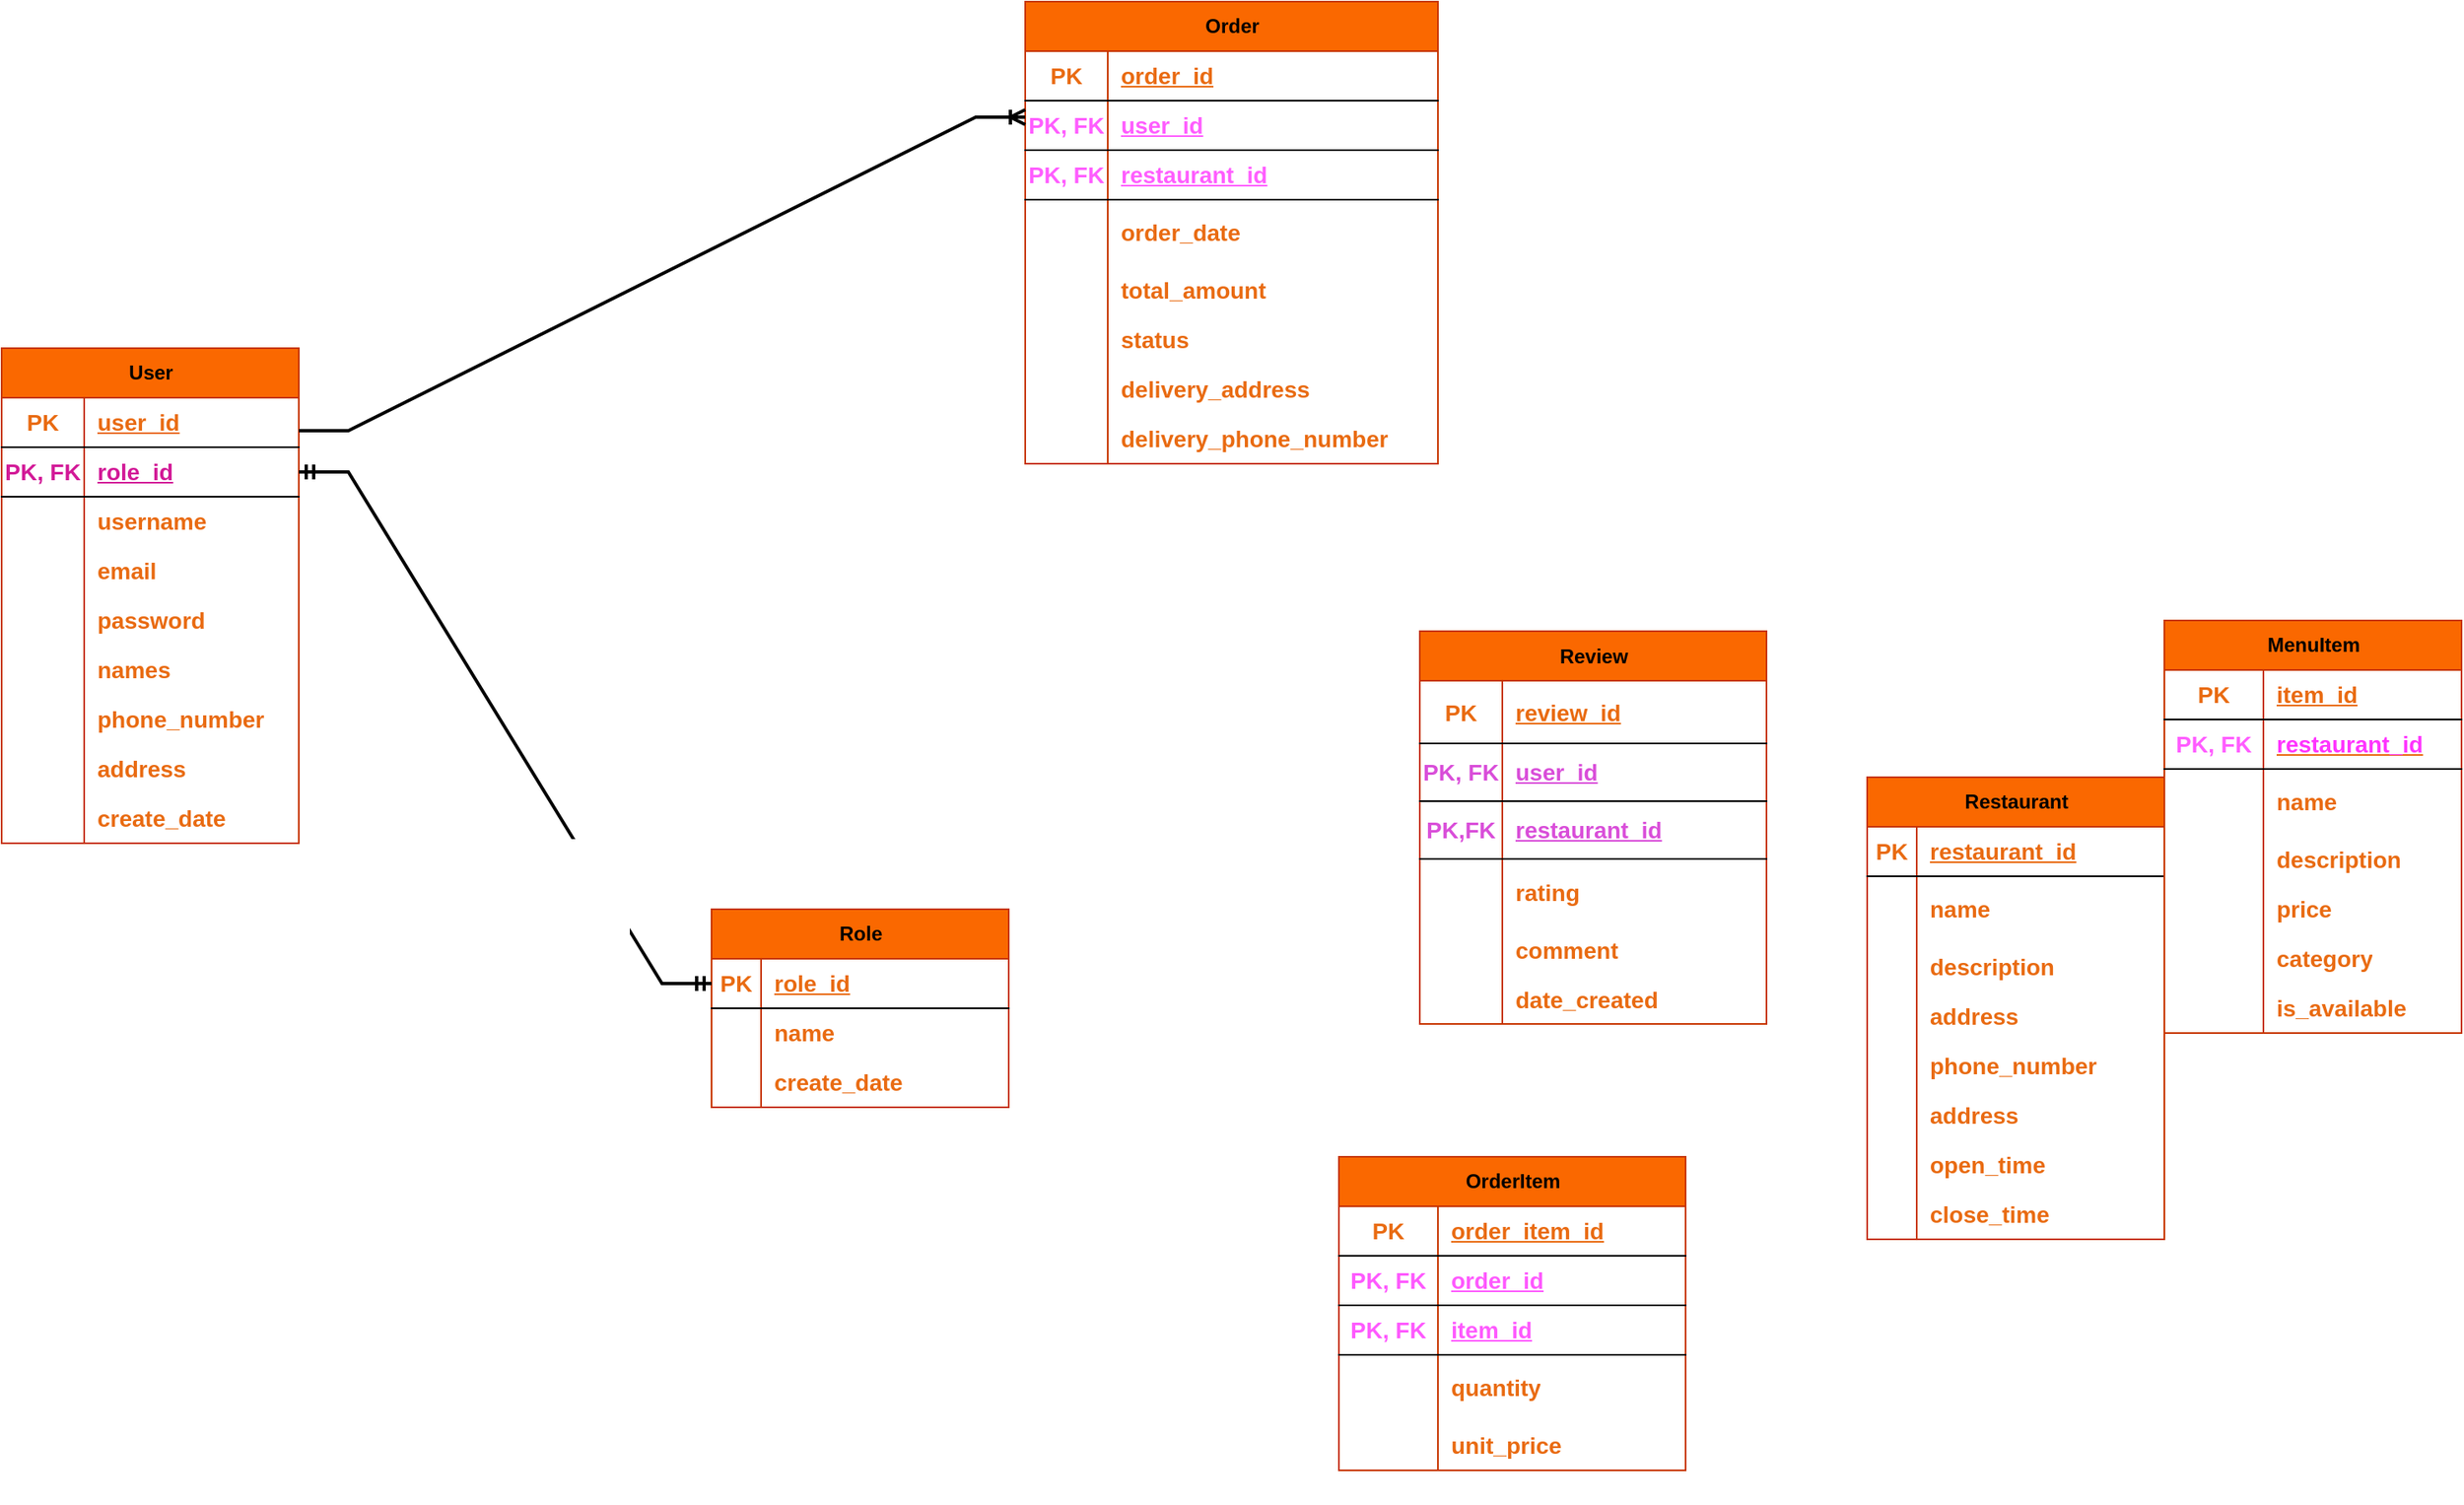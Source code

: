 <mxfile version="24.2.3" type="github">
  <diagram name="Page-1" id="444TVeX7aOI_vazG1xCr">
    <mxGraphModel dx="2049" dy="1054" grid="1" gridSize="10" guides="1" tooltips="1" connect="1" arrows="1" fold="1" page="1" pageScale="1" pageWidth="1654" pageHeight="1169" math="0" shadow="0">
      <root>
        <mxCell id="0" />
        <mxCell id="1" parent="0" />
        <mxCell id="iY4X06cy9i-8JK4xwZam-1" value="User" style="shape=table;startSize=30;container=1;collapsible=1;childLayout=tableLayout;fixedRows=1;rowLines=0;fontStyle=1;align=center;resizeLast=1;html=1;fillColor=#fa6800;strokeColor=#C73500;fontColor=#000000;movable=1;resizable=1;rotatable=1;deletable=1;editable=1;locked=0;connectable=1;" vertex="1" parent="1">
          <mxGeometry x="30" y="290" width="180" height="300" as="geometry">
            <mxRectangle x="70" y="90" width="70" height="30" as="alternateBounds" />
          </mxGeometry>
        </mxCell>
        <mxCell id="iY4X06cy9i-8JK4xwZam-256" value="" style="shape=tableRow;horizontal=0;startSize=0;swimlaneHead=0;swimlaneBody=0;fillColor=none;collapsible=0;dropTarget=0;points=[[0,0.5],[1,0.5]];portConstraint=eastwest;top=0;left=0;right=0;bottom=1;" vertex="1" parent="iY4X06cy9i-8JK4xwZam-1">
          <mxGeometry y="30" width="180" height="30" as="geometry" />
        </mxCell>
        <mxCell id="iY4X06cy9i-8JK4xwZam-257" value="PK" style="shape=partialRectangle;connectable=0;fillColor=none;top=0;left=0;bottom=0;right=0;fontStyle=1;overflow=hidden;whiteSpace=wrap;html=1;fontColor=#e96b12;fontSize=14;" vertex="1" parent="iY4X06cy9i-8JK4xwZam-256">
          <mxGeometry width="50" height="30" as="geometry">
            <mxRectangle width="50" height="30" as="alternateBounds" />
          </mxGeometry>
        </mxCell>
        <mxCell id="iY4X06cy9i-8JK4xwZam-258" value="user_id" style="shape=partialRectangle;connectable=0;fillColor=none;top=0;left=0;bottom=0;right=0;align=left;spacingLeft=6;fontStyle=5;overflow=hidden;whiteSpace=wrap;html=1;fontColor=#e96b12;fontSize=14;" vertex="1" parent="iY4X06cy9i-8JK4xwZam-256">
          <mxGeometry x="50" width="130" height="30" as="geometry">
            <mxRectangle width="130" height="30" as="alternateBounds" />
          </mxGeometry>
        </mxCell>
        <mxCell id="iY4X06cy9i-8JK4xwZam-2" value="" style="shape=tableRow;horizontal=0;startSize=0;swimlaneHead=0;swimlaneBody=0;fillColor=none;collapsible=0;dropTarget=0;points=[[0,0.5],[1,0.5]];portConstraint=eastwest;top=0;left=0;right=0;bottom=1;" vertex="1" parent="iY4X06cy9i-8JK4xwZam-1">
          <mxGeometry y="60" width="180" height="30" as="geometry" />
        </mxCell>
        <mxCell id="iY4X06cy9i-8JK4xwZam-3" value="PK, FK" style="shape=partialRectangle;connectable=0;fillColor=none;top=0;left=0;bottom=0;right=0;fontStyle=1;overflow=hidden;whiteSpace=wrap;html=1;fontColor=#d21997;fontSize=14;" vertex="1" parent="iY4X06cy9i-8JK4xwZam-2">
          <mxGeometry width="50" height="30" as="geometry">
            <mxRectangle width="50" height="30" as="alternateBounds" />
          </mxGeometry>
        </mxCell>
        <mxCell id="iY4X06cy9i-8JK4xwZam-4" value="role_id" style="shape=partialRectangle;connectable=0;fillColor=none;top=0;left=0;bottom=0;right=0;align=left;spacingLeft=6;fontStyle=5;overflow=hidden;whiteSpace=wrap;html=1;fontColor=#d21997;fontSize=14;" vertex="1" parent="iY4X06cy9i-8JK4xwZam-2">
          <mxGeometry x="50" width="130" height="30" as="geometry">
            <mxRectangle width="130" height="30" as="alternateBounds" />
          </mxGeometry>
        </mxCell>
        <mxCell id="iY4X06cy9i-8JK4xwZam-5" value="" style="shape=tableRow;horizontal=0;startSize=0;swimlaneHead=0;swimlaneBody=0;fillColor=none;collapsible=0;dropTarget=0;points=[[0,0.5],[1,0.5]];portConstraint=eastwest;top=0;left=0;right=0;bottom=0;" vertex="1" parent="iY4X06cy9i-8JK4xwZam-1">
          <mxGeometry y="90" width="180" height="30" as="geometry" />
        </mxCell>
        <mxCell id="iY4X06cy9i-8JK4xwZam-6" value="" style="shape=partialRectangle;connectable=0;fillColor=none;top=0;left=0;bottom=0;right=0;editable=1;overflow=hidden;whiteSpace=wrap;html=1;" vertex="1" parent="iY4X06cy9i-8JK4xwZam-5">
          <mxGeometry width="50" height="30" as="geometry">
            <mxRectangle width="50" height="30" as="alternateBounds" />
          </mxGeometry>
        </mxCell>
        <mxCell id="iY4X06cy9i-8JK4xwZam-7" value="username" style="shape=partialRectangle;connectable=0;fillColor=none;top=0;left=0;bottom=0;right=0;align=left;spacingLeft=6;overflow=hidden;whiteSpace=wrap;html=1;fontStyle=1;fontColor=#e96b12;fontSize=14;" vertex="1" parent="iY4X06cy9i-8JK4xwZam-5">
          <mxGeometry x="50" width="130" height="30" as="geometry">
            <mxRectangle width="130" height="30" as="alternateBounds" />
          </mxGeometry>
        </mxCell>
        <mxCell id="iY4X06cy9i-8JK4xwZam-8" value="" style="shape=tableRow;horizontal=0;startSize=0;swimlaneHead=0;swimlaneBody=0;fillColor=none;collapsible=0;dropTarget=0;points=[[0,0.5],[1,0.5]];portConstraint=eastwest;top=0;left=0;right=0;bottom=0;" vertex="1" parent="iY4X06cy9i-8JK4xwZam-1">
          <mxGeometry y="120" width="180" height="30" as="geometry" />
        </mxCell>
        <mxCell id="iY4X06cy9i-8JK4xwZam-9" value="" style="shape=partialRectangle;connectable=0;fillColor=none;top=0;left=0;bottom=0;right=0;editable=1;overflow=hidden;whiteSpace=wrap;html=1;" vertex="1" parent="iY4X06cy9i-8JK4xwZam-8">
          <mxGeometry width="50" height="30" as="geometry">
            <mxRectangle width="50" height="30" as="alternateBounds" />
          </mxGeometry>
        </mxCell>
        <mxCell id="iY4X06cy9i-8JK4xwZam-10" value="email" style="shape=partialRectangle;connectable=0;fillColor=none;top=0;left=0;bottom=0;right=0;align=left;spacingLeft=6;overflow=hidden;whiteSpace=wrap;html=1;fontStyle=1;fontColor=#e96b12;fontSize=14;" vertex="1" parent="iY4X06cy9i-8JK4xwZam-8">
          <mxGeometry x="50" width="130" height="30" as="geometry">
            <mxRectangle width="130" height="30" as="alternateBounds" />
          </mxGeometry>
        </mxCell>
        <mxCell id="iY4X06cy9i-8JK4xwZam-14" value="" style="shape=tableRow;horizontal=0;startSize=0;swimlaneHead=0;swimlaneBody=0;fillColor=none;collapsible=0;dropTarget=0;points=[[0,0.5],[1,0.5]];portConstraint=eastwest;top=0;left=0;right=0;bottom=0;" vertex="1" parent="iY4X06cy9i-8JK4xwZam-1">
          <mxGeometry y="150" width="180" height="30" as="geometry" />
        </mxCell>
        <mxCell id="iY4X06cy9i-8JK4xwZam-15" value="" style="shape=partialRectangle;connectable=0;fillColor=none;top=0;left=0;bottom=0;right=0;editable=1;overflow=hidden;whiteSpace=wrap;html=1;" vertex="1" parent="iY4X06cy9i-8JK4xwZam-14">
          <mxGeometry width="50" height="30" as="geometry">
            <mxRectangle width="50" height="30" as="alternateBounds" />
          </mxGeometry>
        </mxCell>
        <mxCell id="iY4X06cy9i-8JK4xwZam-16" value="password" style="shape=partialRectangle;connectable=0;fillColor=none;top=0;left=0;bottom=0;right=0;align=left;spacingLeft=6;overflow=hidden;whiteSpace=wrap;html=1;fontStyle=1;fontColor=#e96b12;fontSize=14;" vertex="1" parent="iY4X06cy9i-8JK4xwZam-14">
          <mxGeometry x="50" width="130" height="30" as="geometry">
            <mxRectangle width="130" height="30" as="alternateBounds" />
          </mxGeometry>
        </mxCell>
        <mxCell id="iY4X06cy9i-8JK4xwZam-17" value="" style="shape=tableRow;horizontal=0;startSize=0;swimlaneHead=0;swimlaneBody=0;fillColor=none;collapsible=0;dropTarget=0;points=[[0,0.5],[1,0.5]];portConstraint=eastwest;top=0;left=0;right=0;bottom=0;" vertex="1" parent="iY4X06cy9i-8JK4xwZam-1">
          <mxGeometry y="180" width="180" height="30" as="geometry" />
        </mxCell>
        <mxCell id="iY4X06cy9i-8JK4xwZam-18" value="" style="shape=partialRectangle;connectable=0;fillColor=none;top=0;left=0;bottom=0;right=0;editable=1;overflow=hidden;whiteSpace=wrap;html=1;" vertex="1" parent="iY4X06cy9i-8JK4xwZam-17">
          <mxGeometry width="50" height="30" as="geometry">
            <mxRectangle width="50" height="30" as="alternateBounds" />
          </mxGeometry>
        </mxCell>
        <mxCell id="iY4X06cy9i-8JK4xwZam-19" value="names" style="shape=partialRectangle;connectable=0;fillColor=none;top=0;left=0;bottom=0;right=0;align=left;spacingLeft=6;overflow=hidden;whiteSpace=wrap;html=1;fontStyle=1;fontColor=#e96b12;fontSize=14;" vertex="1" parent="iY4X06cy9i-8JK4xwZam-17">
          <mxGeometry x="50" width="130" height="30" as="geometry">
            <mxRectangle width="130" height="30" as="alternateBounds" />
          </mxGeometry>
        </mxCell>
        <mxCell id="iY4X06cy9i-8JK4xwZam-20" value="" style="shape=tableRow;horizontal=0;startSize=0;swimlaneHead=0;swimlaneBody=0;fillColor=none;collapsible=0;dropTarget=0;points=[[0,0.5],[1,0.5]];portConstraint=eastwest;top=0;left=0;right=0;bottom=0;" vertex="1" parent="iY4X06cy9i-8JK4xwZam-1">
          <mxGeometry y="210" width="180" height="30" as="geometry" />
        </mxCell>
        <mxCell id="iY4X06cy9i-8JK4xwZam-21" value="" style="shape=partialRectangle;connectable=0;fillColor=none;top=0;left=0;bottom=0;right=0;editable=1;overflow=hidden;whiteSpace=wrap;html=1;" vertex="1" parent="iY4X06cy9i-8JK4xwZam-20">
          <mxGeometry width="50" height="30" as="geometry">
            <mxRectangle width="50" height="30" as="alternateBounds" />
          </mxGeometry>
        </mxCell>
        <mxCell id="iY4X06cy9i-8JK4xwZam-22" value="phone_number" style="shape=partialRectangle;connectable=0;fillColor=none;top=0;left=0;bottom=0;right=0;align=left;spacingLeft=6;overflow=hidden;whiteSpace=wrap;html=1;fontStyle=1;fontColor=#e96b12;fontSize=14;" vertex="1" parent="iY4X06cy9i-8JK4xwZam-20">
          <mxGeometry x="50" width="130" height="30" as="geometry">
            <mxRectangle width="130" height="30" as="alternateBounds" />
          </mxGeometry>
        </mxCell>
        <mxCell id="iY4X06cy9i-8JK4xwZam-11" value="" style="shape=tableRow;horizontal=0;startSize=0;swimlaneHead=0;swimlaneBody=0;fillColor=none;collapsible=0;dropTarget=0;points=[[0,0.5],[1,0.5]];portConstraint=eastwest;top=0;left=0;right=0;bottom=0;" vertex="1" parent="iY4X06cy9i-8JK4xwZam-1">
          <mxGeometry y="240" width="180" height="30" as="geometry" />
        </mxCell>
        <mxCell id="iY4X06cy9i-8JK4xwZam-12" value="" style="shape=partialRectangle;connectable=0;fillColor=none;top=0;left=0;bottom=0;right=0;editable=1;overflow=hidden;whiteSpace=wrap;html=1;" vertex="1" parent="iY4X06cy9i-8JK4xwZam-11">
          <mxGeometry width="50" height="30" as="geometry">
            <mxRectangle width="50" height="30" as="alternateBounds" />
          </mxGeometry>
        </mxCell>
        <mxCell id="iY4X06cy9i-8JK4xwZam-13" value="address" style="shape=partialRectangle;connectable=0;fillColor=none;top=0;left=0;bottom=0;right=0;align=left;spacingLeft=6;overflow=hidden;whiteSpace=wrap;html=1;fontStyle=1;fontColor=#e96b12;fontSize=14;" vertex="1" parent="iY4X06cy9i-8JK4xwZam-11">
          <mxGeometry x="50" width="130" height="30" as="geometry">
            <mxRectangle width="130" height="30" as="alternateBounds" />
          </mxGeometry>
        </mxCell>
        <mxCell id="iY4X06cy9i-8JK4xwZam-191" value="" style="shape=tableRow;horizontal=0;startSize=0;swimlaneHead=0;swimlaneBody=0;fillColor=none;collapsible=0;dropTarget=0;points=[[0,0.5],[1,0.5]];portConstraint=eastwest;top=0;left=0;right=0;bottom=0;" vertex="1" parent="iY4X06cy9i-8JK4xwZam-1">
          <mxGeometry y="270" width="180" height="30" as="geometry" />
        </mxCell>
        <mxCell id="iY4X06cy9i-8JK4xwZam-192" value="" style="shape=partialRectangle;connectable=0;fillColor=none;top=0;left=0;bottom=0;right=0;editable=1;overflow=hidden;whiteSpace=wrap;html=1;" vertex="1" parent="iY4X06cy9i-8JK4xwZam-191">
          <mxGeometry width="50" height="30" as="geometry">
            <mxRectangle width="50" height="30" as="alternateBounds" />
          </mxGeometry>
        </mxCell>
        <mxCell id="iY4X06cy9i-8JK4xwZam-193" value="create_date" style="shape=partialRectangle;connectable=0;fillColor=none;top=0;left=0;bottom=0;right=0;align=left;spacingLeft=6;overflow=hidden;whiteSpace=wrap;html=1;fontStyle=1;fontColor=#e96b12;fontSize=14;" vertex="1" parent="iY4X06cy9i-8JK4xwZam-191">
          <mxGeometry x="50" width="130" height="30" as="geometry">
            <mxRectangle width="130" height="30" as="alternateBounds" />
          </mxGeometry>
        </mxCell>
        <mxCell id="iY4X06cy9i-8JK4xwZam-26" value="Restaurant" style="shape=table;startSize=30;container=1;collapsible=1;childLayout=tableLayout;fixedRows=1;rowLines=0;fontStyle=1;align=center;resizeLast=1;html=1;fillColor=#fa6800;strokeColor=#C73500;fontColor=#000000;" vertex="1" parent="1">
          <mxGeometry x="1160" y="550" width="180" height="280" as="geometry">
            <mxRectangle x="70" y="90" width="70" height="30" as="alternateBounds" />
          </mxGeometry>
        </mxCell>
        <mxCell id="iY4X06cy9i-8JK4xwZam-27" value="" style="shape=tableRow;horizontal=0;startSize=0;swimlaneHead=0;swimlaneBody=0;fillColor=none;collapsible=0;dropTarget=0;points=[[0,0.5],[1,0.5]];portConstraint=eastwest;top=0;left=0;right=0;bottom=1;" vertex="1" parent="iY4X06cy9i-8JK4xwZam-26">
          <mxGeometry y="30" width="180" height="30" as="geometry" />
        </mxCell>
        <mxCell id="iY4X06cy9i-8JK4xwZam-28" value="PK" style="shape=partialRectangle;connectable=0;fillColor=none;top=0;left=0;bottom=0;right=0;fontStyle=1;overflow=hidden;whiteSpace=wrap;html=1;fontColor=#e96b12;fontSize=14;" vertex="1" parent="iY4X06cy9i-8JK4xwZam-27">
          <mxGeometry width="30" height="30" as="geometry">
            <mxRectangle width="30" height="30" as="alternateBounds" />
          </mxGeometry>
        </mxCell>
        <mxCell id="iY4X06cy9i-8JK4xwZam-29" value="restaurant_id" style="shape=partialRectangle;connectable=0;fillColor=none;top=0;left=0;bottom=0;right=0;align=left;spacingLeft=6;fontStyle=5;overflow=hidden;whiteSpace=wrap;html=1;fontColor=#e96b12;fontSize=14;" vertex="1" parent="iY4X06cy9i-8JK4xwZam-27">
          <mxGeometry x="30" width="150" height="30" as="geometry">
            <mxRectangle width="150" height="30" as="alternateBounds" />
          </mxGeometry>
        </mxCell>
        <mxCell id="iY4X06cy9i-8JK4xwZam-30" value="" style="shape=tableRow;horizontal=0;startSize=0;swimlaneHead=0;swimlaneBody=0;fillColor=none;collapsible=0;dropTarget=0;points=[[0,0.5],[1,0.5]];portConstraint=eastwest;top=0;left=0;right=0;bottom=0;" vertex="1" parent="iY4X06cy9i-8JK4xwZam-26">
          <mxGeometry y="60" width="180" height="40" as="geometry" />
        </mxCell>
        <mxCell id="iY4X06cy9i-8JK4xwZam-31" value="" style="shape=partialRectangle;connectable=0;fillColor=none;top=0;left=0;bottom=0;right=0;editable=1;overflow=hidden;whiteSpace=wrap;html=1;" vertex="1" parent="iY4X06cy9i-8JK4xwZam-30">
          <mxGeometry width="30" height="40" as="geometry">
            <mxRectangle width="30" height="40" as="alternateBounds" />
          </mxGeometry>
        </mxCell>
        <mxCell id="iY4X06cy9i-8JK4xwZam-32" value="name" style="shape=partialRectangle;connectable=0;fillColor=none;top=0;left=0;bottom=0;right=0;align=left;spacingLeft=6;overflow=hidden;whiteSpace=wrap;html=1;fontStyle=1;fontColor=#e96b12;fontSize=14;" vertex="1" parent="iY4X06cy9i-8JK4xwZam-30">
          <mxGeometry x="30" width="150" height="40" as="geometry">
            <mxRectangle width="150" height="40" as="alternateBounds" />
          </mxGeometry>
        </mxCell>
        <mxCell id="iY4X06cy9i-8JK4xwZam-33" value="" style="shape=tableRow;horizontal=0;startSize=0;swimlaneHead=0;swimlaneBody=0;fillColor=none;collapsible=0;dropTarget=0;points=[[0,0.5],[1,0.5]];portConstraint=eastwest;top=0;left=0;right=0;bottom=0;" vertex="1" parent="iY4X06cy9i-8JK4xwZam-26">
          <mxGeometry y="100" width="180" height="30" as="geometry" />
        </mxCell>
        <mxCell id="iY4X06cy9i-8JK4xwZam-34" value="" style="shape=partialRectangle;connectable=0;fillColor=none;top=0;left=0;bottom=0;right=0;editable=1;overflow=hidden;whiteSpace=wrap;html=1;" vertex="1" parent="iY4X06cy9i-8JK4xwZam-33">
          <mxGeometry width="30" height="30" as="geometry">
            <mxRectangle width="30" height="30" as="alternateBounds" />
          </mxGeometry>
        </mxCell>
        <mxCell id="iY4X06cy9i-8JK4xwZam-35" value="description" style="shape=partialRectangle;connectable=0;fillColor=none;top=0;left=0;bottom=0;right=0;align=left;spacingLeft=6;overflow=hidden;whiteSpace=wrap;html=1;fontStyle=1;fontColor=#e96b12;fontSize=14;" vertex="1" parent="iY4X06cy9i-8JK4xwZam-33">
          <mxGeometry x="30" width="150" height="30" as="geometry">
            <mxRectangle width="150" height="30" as="alternateBounds" />
          </mxGeometry>
        </mxCell>
        <mxCell id="iY4X06cy9i-8JK4xwZam-36" value="" style="shape=tableRow;horizontal=0;startSize=0;swimlaneHead=0;swimlaneBody=0;fillColor=none;collapsible=0;dropTarget=0;points=[[0,0.5],[1,0.5]];portConstraint=eastwest;top=0;left=0;right=0;bottom=0;" vertex="1" parent="iY4X06cy9i-8JK4xwZam-26">
          <mxGeometry y="130" width="180" height="30" as="geometry" />
        </mxCell>
        <mxCell id="iY4X06cy9i-8JK4xwZam-37" value="" style="shape=partialRectangle;connectable=0;fillColor=none;top=0;left=0;bottom=0;right=0;editable=1;overflow=hidden;whiteSpace=wrap;html=1;" vertex="1" parent="iY4X06cy9i-8JK4xwZam-36">
          <mxGeometry width="30" height="30" as="geometry">
            <mxRectangle width="30" height="30" as="alternateBounds" />
          </mxGeometry>
        </mxCell>
        <mxCell id="iY4X06cy9i-8JK4xwZam-38" value="address" style="shape=partialRectangle;connectable=0;fillColor=none;top=0;left=0;bottom=0;right=0;align=left;spacingLeft=6;overflow=hidden;whiteSpace=wrap;html=1;fontStyle=1;fontColor=#e96b12;fontSize=14;" vertex="1" parent="iY4X06cy9i-8JK4xwZam-36">
          <mxGeometry x="30" width="150" height="30" as="geometry">
            <mxRectangle width="150" height="30" as="alternateBounds" />
          </mxGeometry>
        </mxCell>
        <mxCell id="iY4X06cy9i-8JK4xwZam-42" value="" style="shape=tableRow;horizontal=0;startSize=0;swimlaneHead=0;swimlaneBody=0;fillColor=none;collapsible=0;dropTarget=0;points=[[0,0.5],[1,0.5]];portConstraint=eastwest;top=0;left=0;right=0;bottom=0;" vertex="1" parent="iY4X06cy9i-8JK4xwZam-26">
          <mxGeometry y="160" width="180" height="30" as="geometry" />
        </mxCell>
        <mxCell id="iY4X06cy9i-8JK4xwZam-43" value="" style="shape=partialRectangle;connectable=0;fillColor=none;top=0;left=0;bottom=0;right=0;editable=1;overflow=hidden;whiteSpace=wrap;html=1;" vertex="1" parent="iY4X06cy9i-8JK4xwZam-42">
          <mxGeometry width="30" height="30" as="geometry">
            <mxRectangle width="30" height="30" as="alternateBounds" />
          </mxGeometry>
        </mxCell>
        <mxCell id="iY4X06cy9i-8JK4xwZam-44" value="phone_number" style="shape=partialRectangle;connectable=0;fillColor=none;top=0;left=0;bottom=0;right=0;align=left;spacingLeft=6;overflow=hidden;whiteSpace=wrap;html=1;fontStyle=1;fontColor=#e96b12;fontSize=14;" vertex="1" parent="iY4X06cy9i-8JK4xwZam-42">
          <mxGeometry x="30" width="150" height="30" as="geometry">
            <mxRectangle width="150" height="30" as="alternateBounds" />
          </mxGeometry>
        </mxCell>
        <mxCell id="iY4X06cy9i-8JK4xwZam-45" value="" style="shape=tableRow;horizontal=0;startSize=0;swimlaneHead=0;swimlaneBody=0;fillColor=none;collapsible=0;dropTarget=0;points=[[0,0.5],[1,0.5]];portConstraint=eastwest;top=0;left=0;right=0;bottom=0;" vertex="1" parent="iY4X06cy9i-8JK4xwZam-26">
          <mxGeometry y="190" width="180" height="30" as="geometry" />
        </mxCell>
        <mxCell id="iY4X06cy9i-8JK4xwZam-46" value="" style="shape=partialRectangle;connectable=0;fillColor=none;top=0;left=0;bottom=0;right=0;editable=1;overflow=hidden;whiteSpace=wrap;html=1;" vertex="1" parent="iY4X06cy9i-8JK4xwZam-45">
          <mxGeometry width="30" height="30" as="geometry">
            <mxRectangle width="30" height="30" as="alternateBounds" />
          </mxGeometry>
        </mxCell>
        <mxCell id="iY4X06cy9i-8JK4xwZam-47" value="address" style="shape=partialRectangle;connectable=0;fillColor=none;top=0;left=0;bottom=0;right=0;align=left;spacingLeft=6;overflow=hidden;whiteSpace=wrap;html=1;fontStyle=1;fontColor=#e96b12;fontSize=14;" vertex="1" parent="iY4X06cy9i-8JK4xwZam-45">
          <mxGeometry x="30" width="150" height="30" as="geometry">
            <mxRectangle width="150" height="30" as="alternateBounds" />
          </mxGeometry>
        </mxCell>
        <mxCell id="iY4X06cy9i-8JK4xwZam-48" value="" style="shape=tableRow;horizontal=0;startSize=0;swimlaneHead=0;swimlaneBody=0;fillColor=none;collapsible=0;dropTarget=0;points=[[0,0.5],[1,0.5]];portConstraint=eastwest;top=0;left=0;right=0;bottom=0;" vertex="1" parent="iY4X06cy9i-8JK4xwZam-26">
          <mxGeometry y="220" width="180" height="30" as="geometry" />
        </mxCell>
        <mxCell id="iY4X06cy9i-8JK4xwZam-49" value="" style="shape=partialRectangle;connectable=0;fillColor=none;top=0;left=0;bottom=0;right=0;editable=1;overflow=hidden;whiteSpace=wrap;html=1;" vertex="1" parent="iY4X06cy9i-8JK4xwZam-48">
          <mxGeometry width="30" height="30" as="geometry">
            <mxRectangle width="30" height="30" as="alternateBounds" />
          </mxGeometry>
        </mxCell>
        <mxCell id="iY4X06cy9i-8JK4xwZam-50" value="open_time" style="shape=partialRectangle;connectable=0;fillColor=none;top=0;left=0;bottom=0;right=0;align=left;spacingLeft=6;overflow=hidden;whiteSpace=wrap;html=1;fontStyle=1;fontColor=#e96b12;fontSize=14;" vertex="1" parent="iY4X06cy9i-8JK4xwZam-48">
          <mxGeometry x="30" width="150" height="30" as="geometry">
            <mxRectangle width="150" height="30" as="alternateBounds" />
          </mxGeometry>
        </mxCell>
        <mxCell id="iY4X06cy9i-8JK4xwZam-51" value="" style="shape=tableRow;horizontal=0;startSize=0;swimlaneHead=0;swimlaneBody=0;fillColor=none;collapsible=0;dropTarget=0;points=[[0,0.5],[1,0.5]];portConstraint=eastwest;top=0;left=0;right=0;bottom=0;" vertex="1" parent="iY4X06cy9i-8JK4xwZam-26">
          <mxGeometry y="250" width="180" height="30" as="geometry" />
        </mxCell>
        <mxCell id="iY4X06cy9i-8JK4xwZam-52" value="" style="shape=partialRectangle;connectable=0;fillColor=none;top=0;left=0;bottom=0;right=0;editable=1;overflow=hidden;whiteSpace=wrap;html=1;" vertex="1" parent="iY4X06cy9i-8JK4xwZam-51">
          <mxGeometry width="30" height="30" as="geometry">
            <mxRectangle width="30" height="30" as="alternateBounds" />
          </mxGeometry>
        </mxCell>
        <mxCell id="iY4X06cy9i-8JK4xwZam-53" value="close_time" style="shape=partialRectangle;connectable=0;fillColor=none;top=0;left=0;bottom=0;right=0;align=left;spacingLeft=6;overflow=hidden;whiteSpace=wrap;html=1;fontStyle=1;fontColor=#e96b12;fontSize=14;" vertex="1" parent="iY4X06cy9i-8JK4xwZam-51">
          <mxGeometry x="30" width="150" height="30" as="geometry">
            <mxRectangle width="150" height="30" as="alternateBounds" />
          </mxGeometry>
        </mxCell>
        <mxCell id="iY4X06cy9i-8JK4xwZam-143" value="" style="group" vertex="1" connectable="0" parent="1">
          <mxGeometry x="1340" y="455" width="180" height="260" as="geometry" />
        </mxCell>
        <mxCell id="iY4X06cy9i-8JK4xwZam-54" value="MenuItem" style="shape=table;startSize=30;container=1;collapsible=1;childLayout=tableLayout;fixedRows=1;rowLines=0;fontStyle=1;align=center;resizeLast=1;html=1;fillColor=#fa6800;strokeColor=#C73500;fontColor=#000000;" vertex="1" parent="iY4X06cy9i-8JK4xwZam-143">
          <mxGeometry width="180" height="250" as="geometry">
            <mxRectangle x="70" y="90" width="70" height="30" as="alternateBounds" />
          </mxGeometry>
        </mxCell>
        <mxCell id="iY4X06cy9i-8JK4xwZam-253" value="" style="shape=tableRow;horizontal=0;startSize=0;swimlaneHead=0;swimlaneBody=0;fillColor=none;collapsible=0;dropTarget=0;points=[[0,0.5],[1,0.5]];portConstraint=eastwest;top=0;left=0;right=0;bottom=1;" vertex="1" parent="iY4X06cy9i-8JK4xwZam-54">
          <mxGeometry y="30" width="180" height="30" as="geometry" />
        </mxCell>
        <mxCell id="iY4X06cy9i-8JK4xwZam-254" value="PK" style="shape=partialRectangle;connectable=0;fillColor=none;top=0;left=0;bottom=0;right=0;fontStyle=1;overflow=hidden;whiteSpace=wrap;html=1;fontSize=14;fontColor=#e96b12;" vertex="1" parent="iY4X06cy9i-8JK4xwZam-253">
          <mxGeometry width="60" height="30" as="geometry">
            <mxRectangle width="60" height="30" as="alternateBounds" />
          </mxGeometry>
        </mxCell>
        <mxCell id="iY4X06cy9i-8JK4xwZam-255" value="item_id" style="shape=partialRectangle;connectable=0;fillColor=none;top=0;left=0;bottom=0;right=0;align=left;spacingLeft=6;fontStyle=5;overflow=hidden;whiteSpace=wrap;html=1;fontSize=14;fontColor=#e96b12;" vertex="1" parent="iY4X06cy9i-8JK4xwZam-253">
          <mxGeometry x="60" width="120" height="30" as="geometry">
            <mxRectangle width="120" height="30" as="alternateBounds" />
          </mxGeometry>
        </mxCell>
        <mxCell id="iY4X06cy9i-8JK4xwZam-55" value="" style="shape=tableRow;horizontal=0;startSize=0;swimlaneHead=0;swimlaneBody=0;fillColor=none;collapsible=0;dropTarget=0;points=[[0,0.5],[1,0.5]];portConstraint=eastwest;top=0;left=0;right=0;bottom=1;" vertex="1" parent="iY4X06cy9i-8JK4xwZam-54">
          <mxGeometry y="60" width="180" height="30" as="geometry" />
        </mxCell>
        <mxCell id="iY4X06cy9i-8JK4xwZam-56" value="PK, FK" style="shape=partialRectangle;connectable=0;fillColor=none;top=0;left=0;bottom=0;right=0;fontStyle=1;overflow=hidden;whiteSpace=wrap;html=1;fontSize=14;fontColor=#ff5dff;" vertex="1" parent="iY4X06cy9i-8JK4xwZam-55">
          <mxGeometry width="60" height="30" as="geometry">
            <mxRectangle width="60" height="30" as="alternateBounds" />
          </mxGeometry>
        </mxCell>
        <mxCell id="iY4X06cy9i-8JK4xwZam-57" value="&lt;span style=&quot;color: rgb(255, 51, 255);&quot;&gt;restaurant_id&lt;/span&gt;" style="shape=partialRectangle;connectable=0;fillColor=none;top=0;left=0;bottom=0;right=0;align=left;spacingLeft=6;fontStyle=5;overflow=hidden;whiteSpace=wrap;html=1;fontSize=14;fontColor=#e96b12;" vertex="1" parent="iY4X06cy9i-8JK4xwZam-55">
          <mxGeometry x="60" width="120" height="30" as="geometry">
            <mxRectangle width="120" height="30" as="alternateBounds" />
          </mxGeometry>
        </mxCell>
        <mxCell id="iY4X06cy9i-8JK4xwZam-58" value="" style="shape=tableRow;horizontal=0;startSize=0;swimlaneHead=0;swimlaneBody=0;fillColor=none;collapsible=0;dropTarget=0;points=[[0,0.5],[1,0.5]];portConstraint=eastwest;top=0;left=0;right=0;bottom=0;" vertex="1" parent="iY4X06cy9i-8JK4xwZam-54">
          <mxGeometry y="90" width="180" height="40" as="geometry" />
        </mxCell>
        <mxCell id="iY4X06cy9i-8JK4xwZam-59" value="" style="shape=partialRectangle;connectable=0;fillColor=none;top=0;left=0;bottom=0;right=0;editable=1;overflow=hidden;whiteSpace=wrap;html=1;" vertex="1" parent="iY4X06cy9i-8JK4xwZam-58">
          <mxGeometry width="60" height="40" as="geometry">
            <mxRectangle width="60" height="40" as="alternateBounds" />
          </mxGeometry>
        </mxCell>
        <mxCell id="iY4X06cy9i-8JK4xwZam-60" value="name" style="shape=partialRectangle;connectable=0;fillColor=none;top=0;left=0;bottom=0;right=0;align=left;spacingLeft=6;overflow=hidden;whiteSpace=wrap;html=1;fontStyle=1;fontSize=14;fontColor=#e96b12;" vertex="1" parent="iY4X06cy9i-8JK4xwZam-58">
          <mxGeometry x="60" width="120" height="40" as="geometry">
            <mxRectangle width="120" height="40" as="alternateBounds" />
          </mxGeometry>
        </mxCell>
        <mxCell id="iY4X06cy9i-8JK4xwZam-61" value="" style="shape=tableRow;horizontal=0;startSize=0;swimlaneHead=0;swimlaneBody=0;fillColor=none;collapsible=0;dropTarget=0;points=[[0,0.5],[1,0.5]];portConstraint=eastwest;top=0;left=0;right=0;bottom=0;" vertex="1" parent="iY4X06cy9i-8JK4xwZam-54">
          <mxGeometry y="130" width="180" height="30" as="geometry" />
        </mxCell>
        <mxCell id="iY4X06cy9i-8JK4xwZam-62" value="" style="shape=partialRectangle;connectable=0;fillColor=none;top=0;left=0;bottom=0;right=0;editable=1;overflow=hidden;whiteSpace=wrap;html=1;" vertex="1" parent="iY4X06cy9i-8JK4xwZam-61">
          <mxGeometry width="60" height="30" as="geometry">
            <mxRectangle width="60" height="30" as="alternateBounds" />
          </mxGeometry>
        </mxCell>
        <mxCell id="iY4X06cy9i-8JK4xwZam-63" value="description" style="shape=partialRectangle;connectable=0;fillColor=none;top=0;left=0;bottom=0;right=0;align=left;spacingLeft=6;overflow=hidden;whiteSpace=wrap;html=1;fontStyle=1;fontSize=14;fontColor=#e96b12;" vertex="1" parent="iY4X06cy9i-8JK4xwZam-61">
          <mxGeometry x="60" width="120" height="30" as="geometry">
            <mxRectangle width="120" height="30" as="alternateBounds" />
          </mxGeometry>
        </mxCell>
        <mxCell id="iY4X06cy9i-8JK4xwZam-64" value="" style="shape=tableRow;horizontal=0;startSize=0;swimlaneHead=0;swimlaneBody=0;fillColor=none;collapsible=0;dropTarget=0;points=[[0,0.5],[1,0.5]];portConstraint=eastwest;top=0;left=0;right=0;bottom=0;" vertex="1" parent="iY4X06cy9i-8JK4xwZam-54">
          <mxGeometry y="160" width="180" height="30" as="geometry" />
        </mxCell>
        <mxCell id="iY4X06cy9i-8JK4xwZam-65" value="" style="shape=partialRectangle;connectable=0;fillColor=none;top=0;left=0;bottom=0;right=0;editable=1;overflow=hidden;whiteSpace=wrap;html=1;" vertex="1" parent="iY4X06cy9i-8JK4xwZam-64">
          <mxGeometry width="60" height="30" as="geometry">
            <mxRectangle width="60" height="30" as="alternateBounds" />
          </mxGeometry>
        </mxCell>
        <mxCell id="iY4X06cy9i-8JK4xwZam-66" value="price" style="shape=partialRectangle;connectable=0;fillColor=none;top=0;left=0;bottom=0;right=0;align=left;spacingLeft=6;overflow=hidden;whiteSpace=wrap;html=1;fontStyle=1;fontSize=14;fontColor=#e96b12;" vertex="1" parent="iY4X06cy9i-8JK4xwZam-64">
          <mxGeometry x="60" width="120" height="30" as="geometry">
            <mxRectangle width="120" height="30" as="alternateBounds" />
          </mxGeometry>
        </mxCell>
        <mxCell id="iY4X06cy9i-8JK4xwZam-67" value="" style="shape=tableRow;horizontal=0;startSize=0;swimlaneHead=0;swimlaneBody=0;fillColor=none;collapsible=0;dropTarget=0;points=[[0,0.5],[1,0.5]];portConstraint=eastwest;top=0;left=0;right=0;bottom=0;" vertex="1" parent="iY4X06cy9i-8JK4xwZam-54">
          <mxGeometry y="190" width="180" height="30" as="geometry" />
        </mxCell>
        <mxCell id="iY4X06cy9i-8JK4xwZam-68" value="" style="shape=partialRectangle;connectable=0;fillColor=none;top=0;left=0;bottom=0;right=0;editable=1;overflow=hidden;whiteSpace=wrap;html=1;" vertex="1" parent="iY4X06cy9i-8JK4xwZam-67">
          <mxGeometry width="60" height="30" as="geometry">
            <mxRectangle width="60" height="30" as="alternateBounds" />
          </mxGeometry>
        </mxCell>
        <mxCell id="iY4X06cy9i-8JK4xwZam-69" value="category" style="shape=partialRectangle;connectable=0;fillColor=none;top=0;left=0;bottom=0;right=0;align=left;spacingLeft=6;overflow=hidden;whiteSpace=wrap;html=1;fontStyle=1;fontSize=14;fontColor=#e96b12;" vertex="1" parent="iY4X06cy9i-8JK4xwZam-67">
          <mxGeometry x="60" width="120" height="30" as="geometry">
            <mxRectangle width="120" height="30" as="alternateBounds" />
          </mxGeometry>
        </mxCell>
        <mxCell id="iY4X06cy9i-8JK4xwZam-70" value="" style="shape=tableRow;horizontal=0;startSize=0;swimlaneHead=0;swimlaneBody=0;fillColor=none;collapsible=0;dropTarget=0;points=[[0,0.5],[1,0.5]];portConstraint=eastwest;top=0;left=0;right=0;bottom=0;" vertex="1" parent="iY4X06cy9i-8JK4xwZam-54">
          <mxGeometry y="220" width="180" height="30" as="geometry" />
        </mxCell>
        <mxCell id="iY4X06cy9i-8JK4xwZam-71" value="" style="shape=partialRectangle;connectable=0;fillColor=none;top=0;left=0;bottom=0;right=0;editable=1;overflow=hidden;whiteSpace=wrap;html=1;" vertex="1" parent="iY4X06cy9i-8JK4xwZam-70">
          <mxGeometry width="60" height="30" as="geometry">
            <mxRectangle width="60" height="30" as="alternateBounds" />
          </mxGeometry>
        </mxCell>
        <mxCell id="iY4X06cy9i-8JK4xwZam-72" value="is_available" style="shape=partialRectangle;connectable=0;fillColor=none;top=0;left=0;bottom=0;right=0;align=left;spacingLeft=6;overflow=hidden;whiteSpace=wrap;html=1;fontStyle=1;fontSize=14;fontColor=#e96b12;" vertex="1" parent="iY4X06cy9i-8JK4xwZam-70">
          <mxGeometry x="60" width="120" height="30" as="geometry">
            <mxRectangle width="120" height="30" as="alternateBounds" />
          </mxGeometry>
        </mxCell>
        <mxCell id="iY4X06cy9i-8JK4xwZam-144" value="" style="group" vertex="1" connectable="0" parent="1">
          <mxGeometry x="840" y="780" width="210" height="210" as="geometry" />
        </mxCell>
        <mxCell id="iY4X06cy9i-8JK4xwZam-116" value="OrderItem" style="shape=table;startSize=30;container=1;collapsible=1;childLayout=tableLayout;fixedRows=1;rowLines=0;fontStyle=1;align=center;resizeLast=1;html=1;fillColor=#fa6800;strokeColor=#C73500;fontColor=#000000;" vertex="1" parent="iY4X06cy9i-8JK4xwZam-144">
          <mxGeometry width="210" height="190" as="geometry">
            <mxRectangle x="70" y="90" width="70" height="30" as="alternateBounds" />
          </mxGeometry>
        </mxCell>
        <mxCell id="iY4X06cy9i-8JK4xwZam-241" value="" style="shape=tableRow;horizontal=0;startSize=0;swimlaneHead=0;swimlaneBody=0;fillColor=none;collapsible=0;dropTarget=0;points=[[0,0.5],[1,0.5]];portConstraint=eastwest;top=0;left=0;right=0;bottom=1;" vertex="1" parent="iY4X06cy9i-8JK4xwZam-116">
          <mxGeometry y="30" width="210" height="30" as="geometry" />
        </mxCell>
        <mxCell id="iY4X06cy9i-8JK4xwZam-242" value="PK" style="shape=partialRectangle;connectable=0;fillColor=none;top=0;left=0;bottom=0;right=0;fontStyle=1;overflow=hidden;whiteSpace=wrap;html=1;fontSize=14;fontColor=#e96b12;" vertex="1" parent="iY4X06cy9i-8JK4xwZam-241">
          <mxGeometry width="60" height="30" as="geometry">
            <mxRectangle width="60" height="30" as="alternateBounds" />
          </mxGeometry>
        </mxCell>
        <mxCell id="iY4X06cy9i-8JK4xwZam-243" value="order_item_id" style="shape=partialRectangle;connectable=0;fillColor=none;top=0;left=0;bottom=0;right=0;align=left;spacingLeft=6;fontStyle=5;overflow=hidden;whiteSpace=wrap;html=1;fontSize=14;fontColor=#e96b12;" vertex="1" parent="iY4X06cy9i-8JK4xwZam-241">
          <mxGeometry x="60" width="150" height="30" as="geometry">
            <mxRectangle width="150" height="30" as="alternateBounds" />
          </mxGeometry>
        </mxCell>
        <mxCell id="iY4X06cy9i-8JK4xwZam-244" value="" style="shape=tableRow;horizontal=0;startSize=0;swimlaneHead=0;swimlaneBody=0;fillColor=none;collapsible=0;dropTarget=0;points=[[0,0.5],[1,0.5]];portConstraint=eastwest;top=0;left=0;right=0;bottom=1;" vertex="1" parent="iY4X06cy9i-8JK4xwZam-116">
          <mxGeometry y="60" width="210" height="30" as="geometry" />
        </mxCell>
        <mxCell id="iY4X06cy9i-8JK4xwZam-245" value="PK, FK" style="shape=partialRectangle;connectable=0;fillColor=none;top=0;left=0;bottom=0;right=0;fontStyle=1;overflow=hidden;whiteSpace=wrap;html=1;fontSize=14;fontColor=#fe59fe;" vertex="1" parent="iY4X06cy9i-8JK4xwZam-244">
          <mxGeometry width="60" height="30" as="geometry">
            <mxRectangle width="60" height="30" as="alternateBounds" />
          </mxGeometry>
        </mxCell>
        <mxCell id="iY4X06cy9i-8JK4xwZam-246" value="order_id" style="shape=partialRectangle;connectable=0;fillColor=none;top=0;left=0;bottom=0;right=0;align=left;spacingLeft=6;fontStyle=5;overflow=hidden;whiteSpace=wrap;html=1;fontSize=14;fontColor=#fe59fe;" vertex="1" parent="iY4X06cy9i-8JK4xwZam-244">
          <mxGeometry x="60" width="150" height="30" as="geometry">
            <mxRectangle width="150" height="30" as="alternateBounds" />
          </mxGeometry>
        </mxCell>
        <mxCell id="iY4X06cy9i-8JK4xwZam-117" value="" style="shape=tableRow;horizontal=0;startSize=0;swimlaneHead=0;swimlaneBody=0;fillColor=none;collapsible=0;dropTarget=0;points=[[0,0.5],[1,0.5]];portConstraint=eastwest;top=0;left=0;right=0;bottom=1;" vertex="1" parent="iY4X06cy9i-8JK4xwZam-116">
          <mxGeometry y="90" width="210" height="30" as="geometry" />
        </mxCell>
        <mxCell id="iY4X06cy9i-8JK4xwZam-118" value="PK, FK" style="shape=partialRectangle;connectable=0;fillColor=none;top=0;left=0;bottom=0;right=0;fontStyle=1;overflow=hidden;whiteSpace=wrap;html=1;fontSize=14;fontColor=#fe59fe;" vertex="1" parent="iY4X06cy9i-8JK4xwZam-117">
          <mxGeometry width="60" height="30" as="geometry">
            <mxRectangle width="60" height="30" as="alternateBounds" />
          </mxGeometry>
        </mxCell>
        <mxCell id="iY4X06cy9i-8JK4xwZam-119" value="item_id" style="shape=partialRectangle;connectable=0;fillColor=none;top=0;left=0;bottom=0;right=0;align=left;spacingLeft=6;fontStyle=5;overflow=hidden;whiteSpace=wrap;html=1;fontSize=14;fontColor=#fe59fe;" vertex="1" parent="iY4X06cy9i-8JK4xwZam-117">
          <mxGeometry x="60" width="150" height="30" as="geometry">
            <mxRectangle width="150" height="30" as="alternateBounds" />
          </mxGeometry>
        </mxCell>
        <mxCell id="iY4X06cy9i-8JK4xwZam-126" value="" style="shape=tableRow;horizontal=0;startSize=0;swimlaneHead=0;swimlaneBody=0;fillColor=none;collapsible=0;dropTarget=0;points=[[0,0.5],[1,0.5]];portConstraint=eastwest;top=0;left=0;right=0;bottom=0;" vertex="1" parent="iY4X06cy9i-8JK4xwZam-116">
          <mxGeometry y="120" width="210" height="40" as="geometry" />
        </mxCell>
        <mxCell id="iY4X06cy9i-8JK4xwZam-127" value="" style="shape=partialRectangle;connectable=0;fillColor=none;top=0;left=0;bottom=0;right=0;editable=1;overflow=hidden;whiteSpace=wrap;html=1;" vertex="1" parent="iY4X06cy9i-8JK4xwZam-126">
          <mxGeometry width="60" height="40" as="geometry">
            <mxRectangle width="60" height="40" as="alternateBounds" />
          </mxGeometry>
        </mxCell>
        <mxCell id="iY4X06cy9i-8JK4xwZam-128" value="quantity" style="shape=partialRectangle;connectable=0;fillColor=none;top=0;left=0;bottom=0;right=0;align=left;spacingLeft=6;overflow=hidden;whiteSpace=wrap;html=1;fontStyle=1;fontSize=14;fontColor=#e96b12;" vertex="1" parent="iY4X06cy9i-8JK4xwZam-126">
          <mxGeometry x="60" width="150" height="40" as="geometry">
            <mxRectangle width="150" height="40" as="alternateBounds" />
          </mxGeometry>
        </mxCell>
        <mxCell id="iY4X06cy9i-8JK4xwZam-129" value="" style="shape=tableRow;horizontal=0;startSize=0;swimlaneHead=0;swimlaneBody=0;fillColor=none;collapsible=0;dropTarget=0;points=[[0,0.5],[1,0.5]];portConstraint=eastwest;top=0;left=0;right=0;bottom=0;" vertex="1" parent="iY4X06cy9i-8JK4xwZam-116">
          <mxGeometry y="160" width="210" height="30" as="geometry" />
        </mxCell>
        <mxCell id="iY4X06cy9i-8JK4xwZam-130" value="" style="shape=partialRectangle;connectable=0;fillColor=none;top=0;left=0;bottom=0;right=0;editable=1;overflow=hidden;whiteSpace=wrap;html=1;" vertex="1" parent="iY4X06cy9i-8JK4xwZam-129">
          <mxGeometry width="60" height="30" as="geometry">
            <mxRectangle width="60" height="30" as="alternateBounds" />
          </mxGeometry>
        </mxCell>
        <mxCell id="iY4X06cy9i-8JK4xwZam-131" value="unit_price" style="shape=partialRectangle;connectable=0;fillColor=none;top=0;left=0;bottom=0;right=0;align=left;spacingLeft=6;overflow=hidden;whiteSpace=wrap;html=1;fontStyle=1;fontSize=14;fontColor=#e96b12;" vertex="1" parent="iY4X06cy9i-8JK4xwZam-129">
          <mxGeometry x="60" width="150" height="30" as="geometry">
            <mxRectangle width="150" height="30" as="alternateBounds" />
          </mxGeometry>
        </mxCell>
        <mxCell id="iY4X06cy9i-8JK4xwZam-145" value="" style="group" vertex="1" connectable="0" parent="1">
          <mxGeometry x="650" y="80" width="210" height="300" as="geometry" />
        </mxCell>
        <mxCell id="iY4X06cy9i-8JK4xwZam-86" value="Order" style="shape=table;startSize=30;container=1;collapsible=1;childLayout=tableLayout;fixedRows=1;rowLines=0;fontStyle=1;align=center;resizeLast=1;html=1;fillColor=#fa6800;strokeColor=#C73500;fontColor=#000000;" vertex="1" parent="iY4X06cy9i-8JK4xwZam-145">
          <mxGeometry width="250" height="280" as="geometry">
            <mxRectangle x="70" y="90" width="70" height="30" as="alternateBounds" />
          </mxGeometry>
        </mxCell>
        <mxCell id="iY4X06cy9i-8JK4xwZam-235" value="" style="shape=tableRow;horizontal=0;startSize=0;swimlaneHead=0;swimlaneBody=0;fillColor=none;collapsible=0;dropTarget=0;points=[[0,0.5],[1,0.5]];portConstraint=eastwest;top=0;left=0;right=0;bottom=1;" vertex="1" parent="iY4X06cy9i-8JK4xwZam-86">
          <mxGeometry y="30" width="250" height="30" as="geometry" />
        </mxCell>
        <mxCell id="iY4X06cy9i-8JK4xwZam-236" value="PK" style="shape=partialRectangle;connectable=0;fillColor=none;top=0;left=0;bottom=0;right=0;fontStyle=1;overflow=hidden;whiteSpace=wrap;html=1;fontSize=14;fontColor=#e96b12;" vertex="1" parent="iY4X06cy9i-8JK4xwZam-235">
          <mxGeometry width="50" height="30" as="geometry">
            <mxRectangle width="50" height="30" as="alternateBounds" />
          </mxGeometry>
        </mxCell>
        <mxCell id="iY4X06cy9i-8JK4xwZam-237" value="order_id" style="shape=partialRectangle;connectable=0;fillColor=none;top=0;left=0;bottom=0;right=0;align=left;spacingLeft=6;fontStyle=5;overflow=hidden;whiteSpace=wrap;html=1;fontSize=14;fontColor=#e96b12;" vertex="1" parent="iY4X06cy9i-8JK4xwZam-235">
          <mxGeometry x="50" width="200" height="30" as="geometry">
            <mxRectangle width="200" height="30" as="alternateBounds" />
          </mxGeometry>
        </mxCell>
        <mxCell id="iY4X06cy9i-8JK4xwZam-238" value="" style="shape=tableRow;horizontal=0;startSize=0;swimlaneHead=0;swimlaneBody=0;fillColor=none;collapsible=0;dropTarget=0;points=[[0,0.5],[1,0.5]];portConstraint=eastwest;top=0;left=0;right=0;bottom=1;" vertex="1" parent="iY4X06cy9i-8JK4xwZam-86">
          <mxGeometry y="60" width="250" height="30" as="geometry" />
        </mxCell>
        <mxCell id="iY4X06cy9i-8JK4xwZam-239" value="PK, FK" style="shape=partialRectangle;connectable=0;fillColor=none;top=0;left=0;bottom=0;right=0;fontStyle=1;overflow=hidden;whiteSpace=wrap;html=1;fontSize=14;fontColor=#ff5dff;" vertex="1" parent="iY4X06cy9i-8JK4xwZam-238">
          <mxGeometry width="50" height="30" as="geometry">
            <mxRectangle width="50" height="30" as="alternateBounds" />
          </mxGeometry>
        </mxCell>
        <mxCell id="iY4X06cy9i-8JK4xwZam-240" value="user_id" style="shape=partialRectangle;connectable=0;fillColor=none;top=0;left=0;bottom=0;right=0;align=left;spacingLeft=6;fontStyle=5;overflow=hidden;whiteSpace=wrap;html=1;fontSize=14;fontColor=#ff5dff;" vertex="1" parent="iY4X06cy9i-8JK4xwZam-238">
          <mxGeometry x="50" width="200" height="30" as="geometry">
            <mxRectangle width="200" height="30" as="alternateBounds" />
          </mxGeometry>
        </mxCell>
        <mxCell id="iY4X06cy9i-8JK4xwZam-87" value="" style="shape=tableRow;horizontal=0;startSize=0;swimlaneHead=0;swimlaneBody=0;fillColor=none;collapsible=0;dropTarget=0;points=[[0,0.5],[1,0.5]];portConstraint=eastwest;top=0;left=0;right=0;bottom=1;" vertex="1" parent="iY4X06cy9i-8JK4xwZam-86">
          <mxGeometry y="90" width="250" height="30" as="geometry" />
        </mxCell>
        <mxCell id="iY4X06cy9i-8JK4xwZam-88" value="PK, FK" style="shape=partialRectangle;connectable=0;fillColor=none;top=0;left=0;bottom=0;right=0;fontStyle=1;overflow=hidden;whiteSpace=wrap;html=1;fontSize=14;fontColor=#ff5dff;" vertex="1" parent="iY4X06cy9i-8JK4xwZam-87">
          <mxGeometry width="50" height="30" as="geometry">
            <mxRectangle width="50" height="30" as="alternateBounds" />
          </mxGeometry>
        </mxCell>
        <mxCell id="iY4X06cy9i-8JK4xwZam-89" value="restaurant_id" style="shape=partialRectangle;connectable=0;fillColor=none;top=0;left=0;bottom=0;right=0;align=left;spacingLeft=6;fontStyle=5;overflow=hidden;whiteSpace=wrap;html=1;fontSize=14;fontColor=#ff5dff;" vertex="1" parent="iY4X06cy9i-8JK4xwZam-87">
          <mxGeometry x="50" width="200" height="30" as="geometry">
            <mxRectangle width="200" height="30" as="alternateBounds" />
          </mxGeometry>
        </mxCell>
        <mxCell id="iY4X06cy9i-8JK4xwZam-93" value="" style="shape=tableRow;horizontal=0;startSize=0;swimlaneHead=0;swimlaneBody=0;fillColor=none;collapsible=0;dropTarget=0;points=[[0,0.5],[1,0.5]];portConstraint=eastwest;top=0;left=0;right=0;bottom=0;" vertex="1" parent="iY4X06cy9i-8JK4xwZam-86">
          <mxGeometry y="120" width="250" height="40" as="geometry" />
        </mxCell>
        <mxCell id="iY4X06cy9i-8JK4xwZam-94" value="" style="shape=partialRectangle;connectable=0;fillColor=none;top=0;left=0;bottom=0;right=0;editable=1;overflow=hidden;whiteSpace=wrap;html=1;" vertex="1" parent="iY4X06cy9i-8JK4xwZam-93">
          <mxGeometry width="50" height="40" as="geometry">
            <mxRectangle width="50" height="40" as="alternateBounds" />
          </mxGeometry>
        </mxCell>
        <mxCell id="iY4X06cy9i-8JK4xwZam-95" value="order_date" style="shape=partialRectangle;connectable=0;fillColor=none;top=0;left=0;bottom=0;right=0;align=left;spacingLeft=6;overflow=hidden;whiteSpace=wrap;html=1;fontStyle=1;fontSize=14;fontColor=#e96b12;" vertex="1" parent="iY4X06cy9i-8JK4xwZam-93">
          <mxGeometry x="50" width="200" height="40" as="geometry">
            <mxRectangle width="200" height="40" as="alternateBounds" />
          </mxGeometry>
        </mxCell>
        <mxCell id="iY4X06cy9i-8JK4xwZam-96" value="" style="shape=tableRow;horizontal=0;startSize=0;swimlaneHead=0;swimlaneBody=0;fillColor=none;collapsible=0;dropTarget=0;points=[[0,0.5],[1,0.5]];portConstraint=eastwest;top=0;left=0;right=0;bottom=0;" vertex="1" parent="iY4X06cy9i-8JK4xwZam-86">
          <mxGeometry y="160" width="250" height="30" as="geometry" />
        </mxCell>
        <mxCell id="iY4X06cy9i-8JK4xwZam-97" value="" style="shape=partialRectangle;connectable=0;fillColor=none;top=0;left=0;bottom=0;right=0;editable=1;overflow=hidden;whiteSpace=wrap;html=1;" vertex="1" parent="iY4X06cy9i-8JK4xwZam-96">
          <mxGeometry width="50" height="30" as="geometry">
            <mxRectangle width="50" height="30" as="alternateBounds" />
          </mxGeometry>
        </mxCell>
        <mxCell id="iY4X06cy9i-8JK4xwZam-98" value="total_amount" style="shape=partialRectangle;connectable=0;fillColor=none;top=0;left=0;bottom=0;right=0;align=left;spacingLeft=6;overflow=hidden;whiteSpace=wrap;html=1;fontStyle=1;fontSize=14;fontColor=#e96b12;" vertex="1" parent="iY4X06cy9i-8JK4xwZam-96">
          <mxGeometry x="50" width="200" height="30" as="geometry">
            <mxRectangle width="200" height="30" as="alternateBounds" />
          </mxGeometry>
        </mxCell>
        <mxCell id="iY4X06cy9i-8JK4xwZam-99" value="" style="shape=tableRow;horizontal=0;startSize=0;swimlaneHead=0;swimlaneBody=0;fillColor=none;collapsible=0;dropTarget=0;points=[[0,0.5],[1,0.5]];portConstraint=eastwest;top=0;left=0;right=0;bottom=0;" vertex="1" parent="iY4X06cy9i-8JK4xwZam-86">
          <mxGeometry y="190" width="250" height="30" as="geometry" />
        </mxCell>
        <mxCell id="iY4X06cy9i-8JK4xwZam-100" value="" style="shape=partialRectangle;connectable=0;fillColor=none;top=0;left=0;bottom=0;right=0;editable=1;overflow=hidden;whiteSpace=wrap;html=1;" vertex="1" parent="iY4X06cy9i-8JK4xwZam-99">
          <mxGeometry width="50" height="30" as="geometry">
            <mxRectangle width="50" height="30" as="alternateBounds" />
          </mxGeometry>
        </mxCell>
        <mxCell id="iY4X06cy9i-8JK4xwZam-101" value="status" style="shape=partialRectangle;connectable=0;fillColor=none;top=0;left=0;bottom=0;right=0;align=left;spacingLeft=6;overflow=hidden;whiteSpace=wrap;html=1;fontStyle=1;fontSize=14;fontColor=#e96b12;" vertex="1" parent="iY4X06cy9i-8JK4xwZam-99">
          <mxGeometry x="50" width="200" height="30" as="geometry">
            <mxRectangle width="200" height="30" as="alternateBounds" />
          </mxGeometry>
        </mxCell>
        <mxCell id="iY4X06cy9i-8JK4xwZam-102" value="" style="shape=tableRow;horizontal=0;startSize=0;swimlaneHead=0;swimlaneBody=0;fillColor=none;collapsible=0;dropTarget=0;points=[[0,0.5],[1,0.5]];portConstraint=eastwest;top=0;left=0;right=0;bottom=0;" vertex="1" parent="iY4X06cy9i-8JK4xwZam-86">
          <mxGeometry y="220" width="250" height="30" as="geometry" />
        </mxCell>
        <mxCell id="iY4X06cy9i-8JK4xwZam-103" value="" style="shape=partialRectangle;connectable=0;fillColor=none;top=0;left=0;bottom=0;right=0;editable=1;overflow=hidden;whiteSpace=wrap;html=1;" vertex="1" parent="iY4X06cy9i-8JK4xwZam-102">
          <mxGeometry width="50" height="30" as="geometry">
            <mxRectangle width="50" height="30" as="alternateBounds" />
          </mxGeometry>
        </mxCell>
        <mxCell id="iY4X06cy9i-8JK4xwZam-104" value="delivery_address" style="shape=partialRectangle;connectable=0;fillColor=none;top=0;left=0;bottom=0;right=0;align=left;spacingLeft=6;overflow=hidden;whiteSpace=wrap;html=1;fontStyle=1;fontSize=14;fontColor=#e96b12;" vertex="1" parent="iY4X06cy9i-8JK4xwZam-102">
          <mxGeometry x="50" width="200" height="30" as="geometry">
            <mxRectangle width="200" height="30" as="alternateBounds" />
          </mxGeometry>
        </mxCell>
        <mxCell id="iY4X06cy9i-8JK4xwZam-105" value="" style="shape=tableRow;horizontal=0;startSize=0;swimlaneHead=0;swimlaneBody=0;fillColor=none;collapsible=0;dropTarget=0;points=[[0,0.5],[1,0.5]];portConstraint=eastwest;top=0;left=0;right=0;bottom=0;" vertex="1" parent="iY4X06cy9i-8JK4xwZam-86">
          <mxGeometry y="250" width="250" height="30" as="geometry" />
        </mxCell>
        <mxCell id="iY4X06cy9i-8JK4xwZam-106" value="" style="shape=partialRectangle;connectable=0;fillColor=none;top=0;left=0;bottom=0;right=0;editable=1;overflow=hidden;whiteSpace=wrap;html=1;" vertex="1" parent="iY4X06cy9i-8JK4xwZam-105">
          <mxGeometry width="50" height="30" as="geometry">
            <mxRectangle width="50" height="30" as="alternateBounds" />
          </mxGeometry>
        </mxCell>
        <mxCell id="iY4X06cy9i-8JK4xwZam-107" value="delivery_phone_number" style="shape=partialRectangle;connectable=0;fillColor=none;top=0;left=0;bottom=0;right=0;align=left;spacingLeft=6;overflow=hidden;whiteSpace=wrap;html=1;fontStyle=1;fontSize=14;fontColor=#e96b12;" vertex="1" parent="iY4X06cy9i-8JK4xwZam-105">
          <mxGeometry x="50" width="200" height="30" as="geometry">
            <mxRectangle width="200" height="30" as="alternateBounds" />
          </mxGeometry>
        </mxCell>
        <mxCell id="iY4X06cy9i-8JK4xwZam-187" value="" style="group" vertex="1" connectable="0" parent="1">
          <mxGeometry x="889" y="460" width="280" height="241" as="geometry" />
        </mxCell>
        <mxCell id="iY4X06cy9i-8JK4xwZam-146" value="" style="group" vertex="1" connectable="0" parent="iY4X06cy9i-8JK4xwZam-187">
          <mxGeometry width="280" height="210" as="geometry" />
        </mxCell>
        <mxCell id="iY4X06cy9i-8JK4xwZam-147" value="Review" style="shape=table;startSize=30;container=1;collapsible=1;childLayout=tableLayout;fixedRows=1;rowLines=0;fontStyle=1;align=center;resizeLast=1;html=1;fillColor=#fa6800;strokeColor=#C73500;fontColor=#000000;" vertex="1" parent="iY4X06cy9i-8JK4xwZam-146">
          <mxGeometry y="1.5" width="210" height="238" as="geometry">
            <mxRectangle x="70" y="90" width="70" height="30" as="alternateBounds" />
          </mxGeometry>
        </mxCell>
        <mxCell id="iY4X06cy9i-8JK4xwZam-148" value="" style="shape=tableRow;horizontal=0;startSize=0;swimlaneHead=0;swimlaneBody=0;fillColor=none;collapsible=0;dropTarget=0;points=[[0,0.5],[1,0.5]];portConstraint=eastwest;top=0;left=0;right=0;bottom=1;" vertex="1" parent="iY4X06cy9i-8JK4xwZam-147">
          <mxGeometry y="30" width="210" height="38" as="geometry" />
        </mxCell>
        <mxCell id="iY4X06cy9i-8JK4xwZam-149" value="PK" style="shape=partialRectangle;connectable=0;fillColor=none;top=0;left=0;bottom=0;right=0;fontStyle=1;overflow=hidden;whiteSpace=wrap;html=1;fontSize=14;fontColor=#e96b12;" vertex="1" parent="iY4X06cy9i-8JK4xwZam-148">
          <mxGeometry width="50" height="38" as="geometry">
            <mxRectangle width="50" height="38" as="alternateBounds" />
          </mxGeometry>
        </mxCell>
        <mxCell id="iY4X06cy9i-8JK4xwZam-150" value="review_id" style="shape=partialRectangle;connectable=0;fillColor=none;top=0;left=0;bottom=0;right=0;align=left;spacingLeft=6;fontStyle=5;overflow=hidden;whiteSpace=wrap;html=1;fontSize=14;fontColor=#e96b12;" vertex="1" parent="iY4X06cy9i-8JK4xwZam-148">
          <mxGeometry x="50" width="160" height="38" as="geometry">
            <mxRectangle width="160" height="38" as="alternateBounds" />
          </mxGeometry>
        </mxCell>
        <mxCell id="iY4X06cy9i-8JK4xwZam-247" value="" style="shape=tableRow;horizontal=0;startSize=0;swimlaneHead=0;swimlaneBody=0;fillColor=none;collapsible=0;dropTarget=0;points=[[0,0.5],[1,0.5]];portConstraint=eastwest;top=0;left=0;right=0;bottom=1;" vertex="1" parent="iY4X06cy9i-8JK4xwZam-147">
          <mxGeometry y="68" width="210" height="35" as="geometry" />
        </mxCell>
        <mxCell id="iY4X06cy9i-8JK4xwZam-248" value="PK, FK" style="shape=partialRectangle;connectable=0;fillColor=none;top=0;left=0;bottom=0;right=0;fontStyle=1;overflow=hidden;whiteSpace=wrap;html=1;fontSize=14;fontColor=#d94ed9;" vertex="1" parent="iY4X06cy9i-8JK4xwZam-247">
          <mxGeometry width="50" height="35" as="geometry">
            <mxRectangle width="50" height="35" as="alternateBounds" />
          </mxGeometry>
        </mxCell>
        <mxCell id="iY4X06cy9i-8JK4xwZam-249" value="user_id" style="shape=partialRectangle;connectable=0;fillColor=none;top=0;left=0;bottom=0;right=0;align=left;spacingLeft=6;fontStyle=5;overflow=hidden;whiteSpace=wrap;html=1;fontSize=14;fontColor=#d94ed9;" vertex="1" parent="iY4X06cy9i-8JK4xwZam-247">
          <mxGeometry x="50" width="160" height="35" as="geometry">
            <mxRectangle width="160" height="35" as="alternateBounds" />
          </mxGeometry>
        </mxCell>
        <mxCell id="iY4X06cy9i-8JK4xwZam-250" value="" style="shape=tableRow;horizontal=0;startSize=0;swimlaneHead=0;swimlaneBody=0;fillColor=none;collapsible=0;dropTarget=0;points=[[0,0.5],[1,0.5]];portConstraint=eastwest;top=0;left=0;right=0;bottom=1;" vertex="1" parent="iY4X06cy9i-8JK4xwZam-147">
          <mxGeometry y="103" width="210" height="35" as="geometry" />
        </mxCell>
        <mxCell id="iY4X06cy9i-8JK4xwZam-251" value="PK,FK" style="shape=partialRectangle;connectable=0;fillColor=none;top=0;left=0;bottom=0;right=0;fontStyle=1;overflow=hidden;whiteSpace=wrap;html=1;fontSize=14;fontColor=#d94ed9;" vertex="1" parent="iY4X06cy9i-8JK4xwZam-250">
          <mxGeometry width="50" height="35" as="geometry">
            <mxRectangle width="50" height="35" as="alternateBounds" />
          </mxGeometry>
        </mxCell>
        <mxCell id="iY4X06cy9i-8JK4xwZam-252" value="&lt;span style=&quot;&quot;&gt;restaurant_id&lt;/span&gt;" style="shape=partialRectangle;connectable=0;fillColor=none;top=0;left=0;bottom=0;right=0;align=left;spacingLeft=6;fontStyle=5;overflow=hidden;whiteSpace=wrap;html=1;fontSize=14;fontColor=#d94ed9;" vertex="1" parent="iY4X06cy9i-8JK4xwZam-250">
          <mxGeometry x="50" width="160" height="35" as="geometry">
            <mxRectangle width="160" height="35" as="alternateBounds" />
          </mxGeometry>
        </mxCell>
        <mxCell id="iY4X06cy9i-8JK4xwZam-157" value="" style="shape=tableRow;horizontal=0;startSize=0;swimlaneHead=0;swimlaneBody=0;fillColor=none;collapsible=0;dropTarget=0;points=[[0,0.5],[1,0.5]];portConstraint=eastwest;top=0;left=0;right=0;bottom=0;" vertex="1" parent="iY4X06cy9i-8JK4xwZam-147">
          <mxGeometry y="138" width="210" height="40" as="geometry" />
        </mxCell>
        <mxCell id="iY4X06cy9i-8JK4xwZam-158" value="" style="shape=partialRectangle;connectable=0;fillColor=none;top=0;left=0;bottom=0;right=0;editable=1;overflow=hidden;whiteSpace=wrap;html=1;" vertex="1" parent="iY4X06cy9i-8JK4xwZam-157">
          <mxGeometry width="50" height="40" as="geometry">
            <mxRectangle width="50" height="40" as="alternateBounds" />
          </mxGeometry>
        </mxCell>
        <mxCell id="iY4X06cy9i-8JK4xwZam-159" value="rating" style="shape=partialRectangle;connectable=0;fillColor=none;top=0;left=0;bottom=0;right=0;align=left;spacingLeft=6;overflow=hidden;whiteSpace=wrap;html=1;fontStyle=1;fontSize=14;fontColor=#e96b12;" vertex="1" parent="iY4X06cy9i-8JK4xwZam-157">
          <mxGeometry x="50" width="160" height="40" as="geometry">
            <mxRectangle width="160" height="40" as="alternateBounds" />
          </mxGeometry>
        </mxCell>
        <mxCell id="iY4X06cy9i-8JK4xwZam-160" value="" style="shape=tableRow;horizontal=0;startSize=0;swimlaneHead=0;swimlaneBody=0;fillColor=none;collapsible=0;dropTarget=0;points=[[0,0.5],[1,0.5]];portConstraint=eastwest;top=0;left=0;right=0;bottom=0;" vertex="1" parent="iY4X06cy9i-8JK4xwZam-147">
          <mxGeometry y="178" width="210" height="30" as="geometry" />
        </mxCell>
        <mxCell id="iY4X06cy9i-8JK4xwZam-161" value="" style="shape=partialRectangle;connectable=0;fillColor=none;top=0;left=0;bottom=0;right=0;editable=1;overflow=hidden;whiteSpace=wrap;html=1;" vertex="1" parent="iY4X06cy9i-8JK4xwZam-160">
          <mxGeometry width="50" height="30" as="geometry">
            <mxRectangle width="50" height="30" as="alternateBounds" />
          </mxGeometry>
        </mxCell>
        <mxCell id="iY4X06cy9i-8JK4xwZam-162" value="comment" style="shape=partialRectangle;connectable=0;fillColor=none;top=0;left=0;bottom=0;right=0;align=left;spacingLeft=6;overflow=hidden;whiteSpace=wrap;html=1;fontStyle=1;fontSize=14;fontColor=#e96b12;" vertex="1" parent="iY4X06cy9i-8JK4xwZam-160">
          <mxGeometry x="50" width="160" height="30" as="geometry">
            <mxRectangle width="160" height="30" as="alternateBounds" />
          </mxGeometry>
        </mxCell>
        <mxCell id="iY4X06cy9i-8JK4xwZam-181" value="" style="shape=tableRow;horizontal=0;startSize=0;swimlaneHead=0;swimlaneBody=0;fillColor=none;collapsible=0;dropTarget=0;points=[[0,0.5],[1,0.5]];portConstraint=eastwest;top=0;left=0;right=0;bottom=0;" vertex="1" parent="iY4X06cy9i-8JK4xwZam-147">
          <mxGeometry y="208" width="210" height="30" as="geometry" />
        </mxCell>
        <mxCell id="iY4X06cy9i-8JK4xwZam-182" value="" style="shape=partialRectangle;connectable=0;fillColor=none;top=0;left=0;bottom=0;right=0;editable=1;overflow=hidden;whiteSpace=wrap;html=1;" vertex="1" parent="iY4X06cy9i-8JK4xwZam-181">
          <mxGeometry width="50" height="30" as="geometry">
            <mxRectangle width="50" height="30" as="alternateBounds" />
          </mxGeometry>
        </mxCell>
        <mxCell id="iY4X06cy9i-8JK4xwZam-183" value="date_created" style="shape=partialRectangle;connectable=0;fillColor=none;top=0;left=0;bottom=0;right=0;align=left;spacingLeft=6;overflow=hidden;whiteSpace=wrap;html=1;fontStyle=1;fontSize=14;fontColor=#e96b12;" vertex="1" parent="iY4X06cy9i-8JK4xwZam-181">
          <mxGeometry x="50" width="160" height="30" as="geometry">
            <mxRectangle width="160" height="30" as="alternateBounds" />
          </mxGeometry>
        </mxCell>
        <mxCell id="iY4X06cy9i-8JK4xwZam-197" value="Role" style="shape=table;startSize=30;container=1;collapsible=1;childLayout=tableLayout;fixedRows=1;rowLines=0;fontStyle=1;align=center;resizeLast=1;html=1;fillColor=#fa6800;strokeColor=#C73500;fontColor=#000000;" vertex="1" parent="1">
          <mxGeometry x="460" y="630" width="180" height="120" as="geometry">
            <mxRectangle x="70" y="90" width="70" height="30" as="alternateBounds" />
          </mxGeometry>
        </mxCell>
        <mxCell id="iY4X06cy9i-8JK4xwZam-198" value="" style="shape=tableRow;horizontal=0;startSize=0;swimlaneHead=0;swimlaneBody=0;fillColor=none;collapsible=0;dropTarget=0;points=[[0,0.5],[1,0.5]];portConstraint=eastwest;top=0;left=0;right=0;bottom=1;" vertex="1" parent="iY4X06cy9i-8JK4xwZam-197">
          <mxGeometry y="30" width="180" height="30" as="geometry" />
        </mxCell>
        <mxCell id="iY4X06cy9i-8JK4xwZam-199" value="PK" style="shape=partialRectangle;connectable=0;fillColor=none;top=0;left=0;bottom=0;right=0;fontStyle=1;overflow=hidden;whiteSpace=wrap;html=1;fontColor=#e96b12;fontSize=14;" vertex="1" parent="iY4X06cy9i-8JK4xwZam-198">
          <mxGeometry width="30" height="30" as="geometry">
            <mxRectangle width="30" height="30" as="alternateBounds" />
          </mxGeometry>
        </mxCell>
        <mxCell id="iY4X06cy9i-8JK4xwZam-200" value="role_id" style="shape=partialRectangle;connectable=0;fillColor=none;top=0;left=0;bottom=0;right=0;align=left;spacingLeft=6;fontStyle=5;overflow=hidden;whiteSpace=wrap;html=1;fontColor=#e96b12;fontSize=14;" vertex="1" parent="iY4X06cy9i-8JK4xwZam-198">
          <mxGeometry x="30" width="150" height="30" as="geometry">
            <mxRectangle width="150" height="30" as="alternateBounds" />
          </mxGeometry>
        </mxCell>
        <mxCell id="iY4X06cy9i-8JK4xwZam-201" value="" style="shape=tableRow;horizontal=0;startSize=0;swimlaneHead=0;swimlaneBody=0;fillColor=none;collapsible=0;dropTarget=0;points=[[0,0.5],[1,0.5]];portConstraint=eastwest;top=0;left=0;right=0;bottom=0;" vertex="1" parent="iY4X06cy9i-8JK4xwZam-197">
          <mxGeometry y="60" width="180" height="30" as="geometry" />
        </mxCell>
        <mxCell id="iY4X06cy9i-8JK4xwZam-202" value="" style="shape=partialRectangle;connectable=0;fillColor=none;top=0;left=0;bottom=0;right=0;editable=1;overflow=hidden;whiteSpace=wrap;html=1;" vertex="1" parent="iY4X06cy9i-8JK4xwZam-201">
          <mxGeometry width="30" height="30" as="geometry">
            <mxRectangle width="30" height="30" as="alternateBounds" />
          </mxGeometry>
        </mxCell>
        <mxCell id="iY4X06cy9i-8JK4xwZam-203" value="name" style="shape=partialRectangle;connectable=0;fillColor=none;top=0;left=0;bottom=0;right=0;align=left;spacingLeft=6;overflow=hidden;whiteSpace=wrap;html=1;fontStyle=1;fontColor=#e96b12;fontSize=14;" vertex="1" parent="iY4X06cy9i-8JK4xwZam-201">
          <mxGeometry x="30" width="150" height="30" as="geometry">
            <mxRectangle width="150" height="30" as="alternateBounds" />
          </mxGeometry>
        </mxCell>
        <mxCell id="iY4X06cy9i-8JK4xwZam-222" value="" style="shape=tableRow;horizontal=0;startSize=0;swimlaneHead=0;swimlaneBody=0;fillColor=none;collapsible=0;dropTarget=0;points=[[0,0.5],[1,0.5]];portConstraint=eastwest;top=0;left=0;right=0;bottom=0;" vertex="1" parent="iY4X06cy9i-8JK4xwZam-197">
          <mxGeometry y="90" width="180" height="30" as="geometry" />
        </mxCell>
        <mxCell id="iY4X06cy9i-8JK4xwZam-223" value="" style="shape=partialRectangle;connectable=0;fillColor=none;top=0;left=0;bottom=0;right=0;editable=1;overflow=hidden;whiteSpace=wrap;html=1;" vertex="1" parent="iY4X06cy9i-8JK4xwZam-222">
          <mxGeometry width="30" height="30" as="geometry">
            <mxRectangle width="30" height="30" as="alternateBounds" />
          </mxGeometry>
        </mxCell>
        <mxCell id="iY4X06cy9i-8JK4xwZam-224" value="create_date" style="shape=partialRectangle;connectable=0;fillColor=none;top=0;left=0;bottom=0;right=0;align=left;spacingLeft=6;overflow=hidden;whiteSpace=wrap;html=1;fontStyle=1;fontColor=#e96b12;fontSize=14;" vertex="1" parent="iY4X06cy9i-8JK4xwZam-222">
          <mxGeometry x="30" width="150" height="30" as="geometry">
            <mxRectangle width="150" height="30" as="alternateBounds" />
          </mxGeometry>
        </mxCell>
        <mxCell id="iY4X06cy9i-8JK4xwZam-259" value="" style="edgeStyle=entityRelationEdgeStyle;fontSize=20;html=1;endArrow=ERoneToMany;rounded=0;entryX=0;entryY=0.25;entryDx=0;entryDy=0;strokeWidth=2;" edge="1" parent="1" target="iY4X06cy9i-8JK4xwZam-86">
          <mxGeometry width="100" height="100" relative="1" as="geometry">
            <mxPoint x="210" y="340" as="sourcePoint" />
            <mxPoint x="310" y="240" as="targetPoint" />
          </mxGeometry>
        </mxCell>
        <mxCell id="iY4X06cy9i-8JK4xwZam-260" value="" style="edgeStyle=entityRelationEdgeStyle;fontSize=12;html=1;endArrow=ERmandOne;startArrow=ERmandOne;rounded=0;exitX=1;exitY=0.5;exitDx=0;exitDy=0;entryX=0;entryY=0.5;entryDx=0;entryDy=0;strokeWidth=2;" edge="1" parent="1" source="iY4X06cy9i-8JK4xwZam-2" target="iY4X06cy9i-8JK4xwZam-198">
          <mxGeometry width="100" height="100" relative="1" as="geometry">
            <mxPoint x="290" y="460" as="sourcePoint" />
            <mxPoint x="390" y="560" as="targetPoint" />
          </mxGeometry>
        </mxCell>
      </root>
    </mxGraphModel>
  </diagram>
</mxfile>
